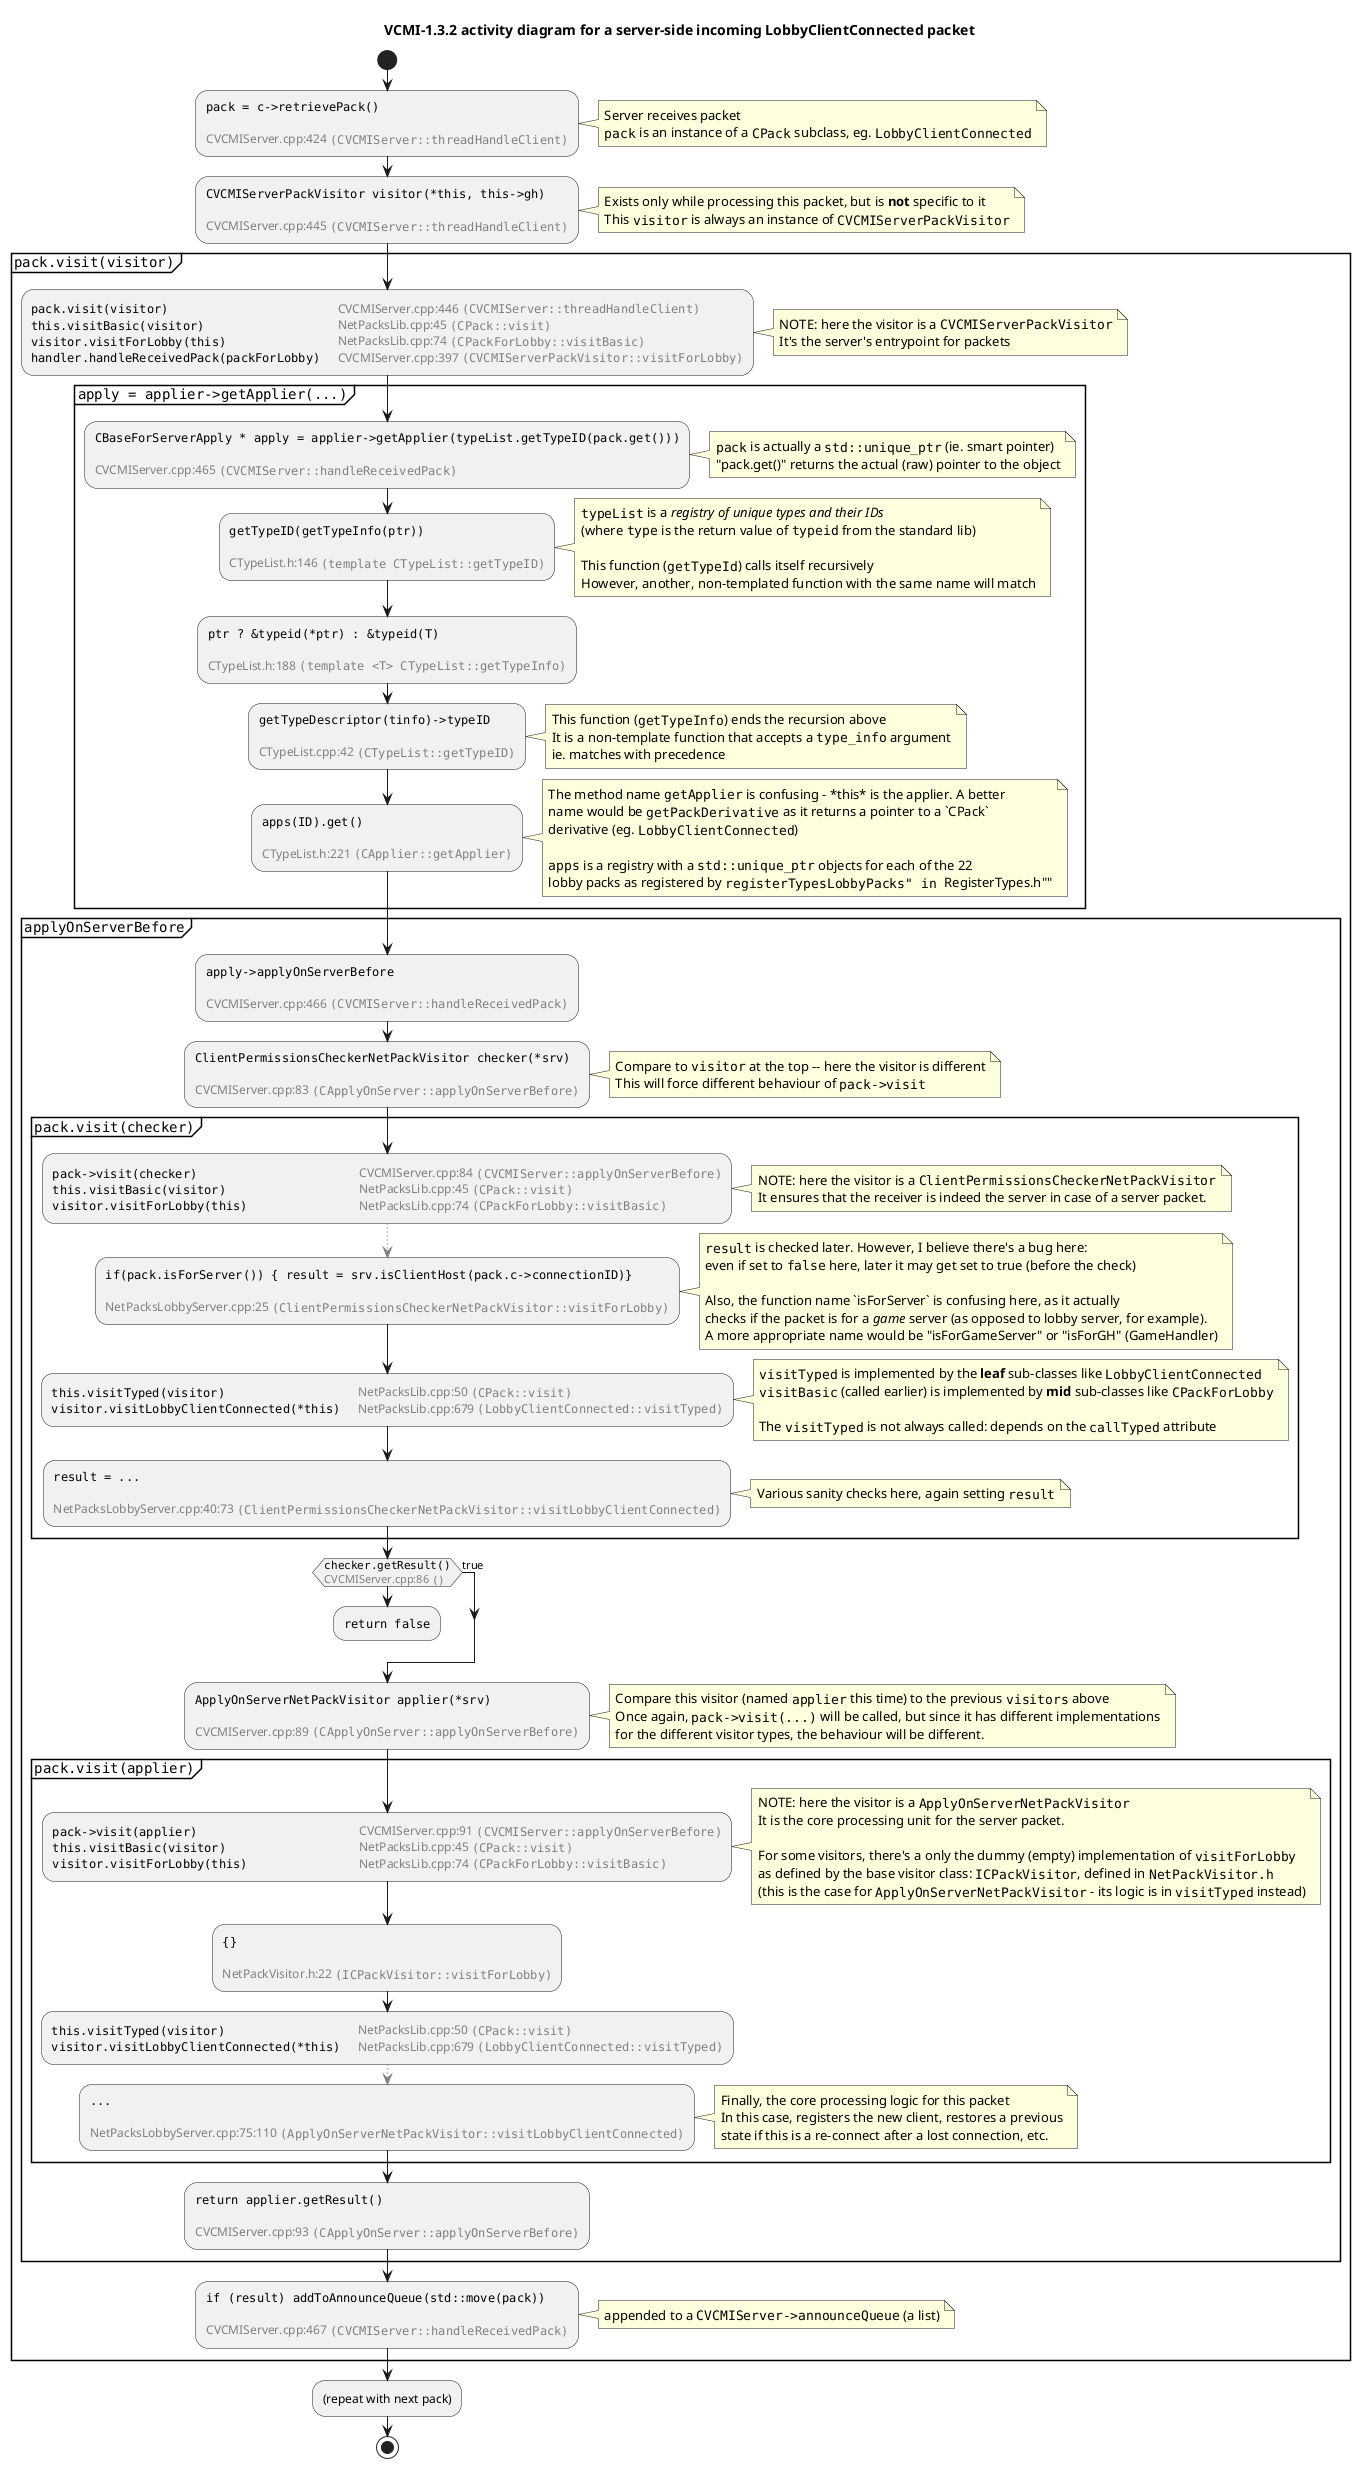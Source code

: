 @startuml "vcmi-1.32-routing"

skinparam defaultTextAlignment center

title "VCMI-1.3.2 activity diagram for a server-side incoming LobbyClientConnected packet"

!procedure $node($code, $file, $line, $fun)
  :""$code""

  <font color="gray">$file:$line ""($fun)""</font>;
!endprocedure

!function $src($loc, $fun) return "<font color=gray>"+$loc+" "+"<font:monospaced>("+$fun+")</font>"
!function $ms($txt) return "<font:monospaced>"+$txt+"</font>"

skinparam DefaultTextAlignment left

start
$node("pack = c->retrievePack()", "CVCMIServer.cpp", 424, "CVCMIServer::threadHandleClient")
note right
Server receives packet
""pack"" is an instance of a ""CPack"" subclass, eg. ""LobbyClientConnected""
end note

$node("CVCMIServerPackVisitor visitor(*this, this->gh)", "CVCMIServer.cpp", 445, "CVCMIServer::threadHandleClient")
note right
Exists only while processing this packet, but is **not** specific to it
This ""visitor"" is always an instance of ""CVCMIServerPackVisitor""
end note

partition $ms("pack.visit(visitor)") {
  :""pack.visit(visitor)                       "" $src("CVCMIServer.cpp:446", "CVCMIServer::threadHandleClient")
  ""this.visitBasic(visitor)                  "" $src("NetPacksLib.cpp:45", "CPack::visit")
  ""visitor.visitForLobby(this)               "" $src("NetPacksLib.cpp:74", "CPackForLobby::visitBasic")
  ""handler.handleReceivedPack(packForLobby)  "" $src("CVCMIServer.cpp:397", "CVCMIServerPackVisitor::visitForLobby");

  note right
  NOTE: here the visitor is a ""CVCMIServerPackVisitor""
  It's the server's entrypoint for packets
  end note

  partition $ms("apply = applier->getApplier(...)") {
    $node("CBaseForServerApply * apply = applier->getApplier(typeList.getTypeID(pack.get()))", "CVCMIServer.cpp", 465, "CVCMIServer::handleReceivedPack")
    note right
    ""pack"" is actually a ""std::unique_ptr"" (ie. smart pointer)
    "pack.get()" returns the actual (raw) pointer to the object
    end note

    $node("getTypeID(getTypeInfo(ptr))", "CTypeList.h", 146, "template CTypeList::getTypeID")
    note right
    ""typeList"" is a //registry of unique types and their IDs//
    (where ""type"" is the return value of ""typeid"" from the standard lib)

    This function (""getTypeId"") calls itself recursively
    However, another, non-templated function with the same name will match
    end note

    $node("ptr ? &typeid(*ptr) : &typeid(T)", "CTypeList.h", 188, "template <T> CTypeList::getTypeInfo")

    $node("getTypeDescriptor(tinfo)->typeID", "CTypeList.cpp", 42, "CTypeList::getTypeID")
    note right
    This function (""getTypeInfo"") ends the recursion above
    It is a non-template function that accepts a ""type_info"" argument
    ie. matches with precedence
    end note

    $node("apps(ID).get()", "CTypeList.h", 221, "CApplier::getApplier")
    note right
    The method name ""getApplier"" is confusing - *this* is the applier. A better
    name would be ""getPackDerivative"" as it returns a pointer to a `CPack`
    derivative (eg. ""LobbyClientConnected"")

    ""apps"" is a registry with a ""std::unique_ptr"" objects for each of the 22
    lobby packs as registered by ""registerTypesLobbyPacks" in ""RegisterTypes.h""
    end note
  }

  partition $ms("applyOnServerBefore") {
    $node("apply->applyOnServerBefore", "CVCMIServer.cpp", 466, "CVCMIServer::handleReceivedPack")

    $node("ClientPermissionsCheckerNetPackVisitor checker(*srv)", "CVCMIServer.cpp", 83, "CApplyOnServer::applyOnServerBefore")
    note right
    Compare to ""visitor"" at the top -- here the visitor is different
    This will force different behaviour of ""pack->visit""
    end note

    partition $ms("pack.visit(checker)") {
      :""pack->visit(checker)                      "" $src("CVCMIServer.cpp:84", "CVCMIServer::applyOnServerBefore")
      ""this.visitBasic(visitor)                  "" $src("NetPacksLib.cpp:45", "CPack::visit")
      ""visitor.visitForLobby(this)               "" $src("NetPacksLib.cpp:74", "CPackForLobby::visitBasic");

      note right
      NOTE: here the visitor is a ""ClientPermissionsCheckerNetPackVisitor""
      It ensures that the receiver is indeed the server in case of a server packet.
      end note

      -[#gray,dotted]->

      $node("if(pack.isForServer()) { result = srv.isClientHost(pack.c->connectionID)}", "NetPacksLobbyServer.cpp", 25, "ClientPermissionsCheckerNetPackVisitor::visitForLobby")

      note right
      ""result"" is checked later. However, I believe there's a bug here:
      even if set to ""false"" here, later it may get set to true (before the check)

      Also, the function name `isForServer` is confusing here, as it actually
      checks if the packet is for a //game// server (as opposed to lobby server, for example).
      A more appropriate name would be "isForGameServer" or "isForGH" (GameHandler)
      end note

      :""this.visitTyped(visitor)                  "" $src("NetPacksLib.cpp:50", "CPack::visit")
      ""visitor.visitLobbyClientConnected(*this)  "" $src("NetPacksLib.cpp:679", "LobbyClientConnected::visitTyped");

      note right
      ""visitTyped"" is implemented by the **leaf** sub-classes like ""LobbyClientConnected""
      ""visitBasic"" (called earlier) is implemented by **mid** sub-classes like ""CPackForLobby""

      The ""visitTyped"" is not always called: depends on the ""callTyped"" attribute
      end note

      $node("result = ...", "NetPacksLobbyServer.cpp", "40:73", "ClientPermissionsCheckerNetPackVisitor::visitLobbyClientConnected")
      note right
      Various sanity checks here, again setting ""result""
      end note
    }

    if (""checker.getResult()""\n$src("CVCMIServer.cpp:86", "")) then
      :""return false"";
      kill
      else (true)
    endif

    $node("ApplyOnServerNetPackVisitor applier(*srv)", "CVCMIServer.cpp", 89, "CApplyOnServer::applyOnServerBefore")
    note right
    Compare this visitor (named ""applier"" this time) to the previous ""visitors"" above
    Once again, ""pack->visit(...)"" will be called, but since it has different implementations
    for the different visitor types, the behaviour will be different.
    end note

    partition $ms("pack.visit(applier)") {
      :""pack->visit(applier)                      "" $src("CVCMIServer.cpp:91", "CVCMIServer::applyOnServerBefore")
      ""this.visitBasic(visitor)                  "" $src("NetPacksLib.cpp:45", "CPack::visit")
      ""visitor.visitForLobby(this)               "" $src("NetPacksLib.cpp:74", "CPackForLobby::visitBasic");

      note right
      NOTE: here the visitor is a ""ApplyOnServerNetPackVisitor""
      It is the core processing unit for the server packet.

      For some visitors, there's a only the dummy (empty) implementation of ""visitForLobby""
      as defined by the base visitor class: ""ICPackVisitor"", defined in ""NetPackVisitor.h""
      (this is the case for ""ApplyOnServerNetPackVisitor"" - its logic is in ""visitTyped"" instead)
      end note

      $node("{}", "NetPackVisitor.h", 22, "ICPackVisitor::visitForLobby")

      :""this.visitTyped(visitor)                  "" $src("NetPacksLib.cpp:50", "CPack::visit")
      ""visitor.visitLobbyClientConnected(*this)  "" $src("NetPacksLib.cpp:679", "LobbyClientConnected::visitTyped");

      -[#gray,dotted]->

      $node("...", "NetPacksLobbyServer.cpp", "75:110", "ApplyOnServerNetPackVisitor::visitLobbyClientConnected")
      note right
      Finally, the core processing logic for this packet
      In this case, registers the new client, restores a previous
      state if this is a re-connect after a lost connection, etc.
      end note
    }

    $node("return applier.getResult()", "CVCMIServer.cpp", 93, "CApplyOnServer::applyOnServerBefore")
  }

  $node("if (result) addToAnnounceQueue(std::move(pack))", "CVCMIServer.cpp", 467, "CVCMIServer::handleReceivedPack")

  note right
  appended to a ""CVCMIServer->announceQueue"" (a list)
  end note
}
:(repeat with next pack);
stop
@enduml
